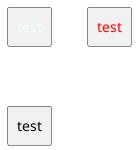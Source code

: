 @startuml



skinparam ClassStereotypeFontSize 0
skinparam CircledCharacterFontSize 0
skinparam CircledCharacterRadius 0
skinparam ClassBorderThickness 0
skinparam Shadowing false



!unquoted procedure $DrawColor($colour)

rectangle $colour as "<color:$colour>test</color>"

!endprocedure

together {
$DrawColor("Azure")
$DrawColor("red")
$DrawColor("black")
}

@enduml

